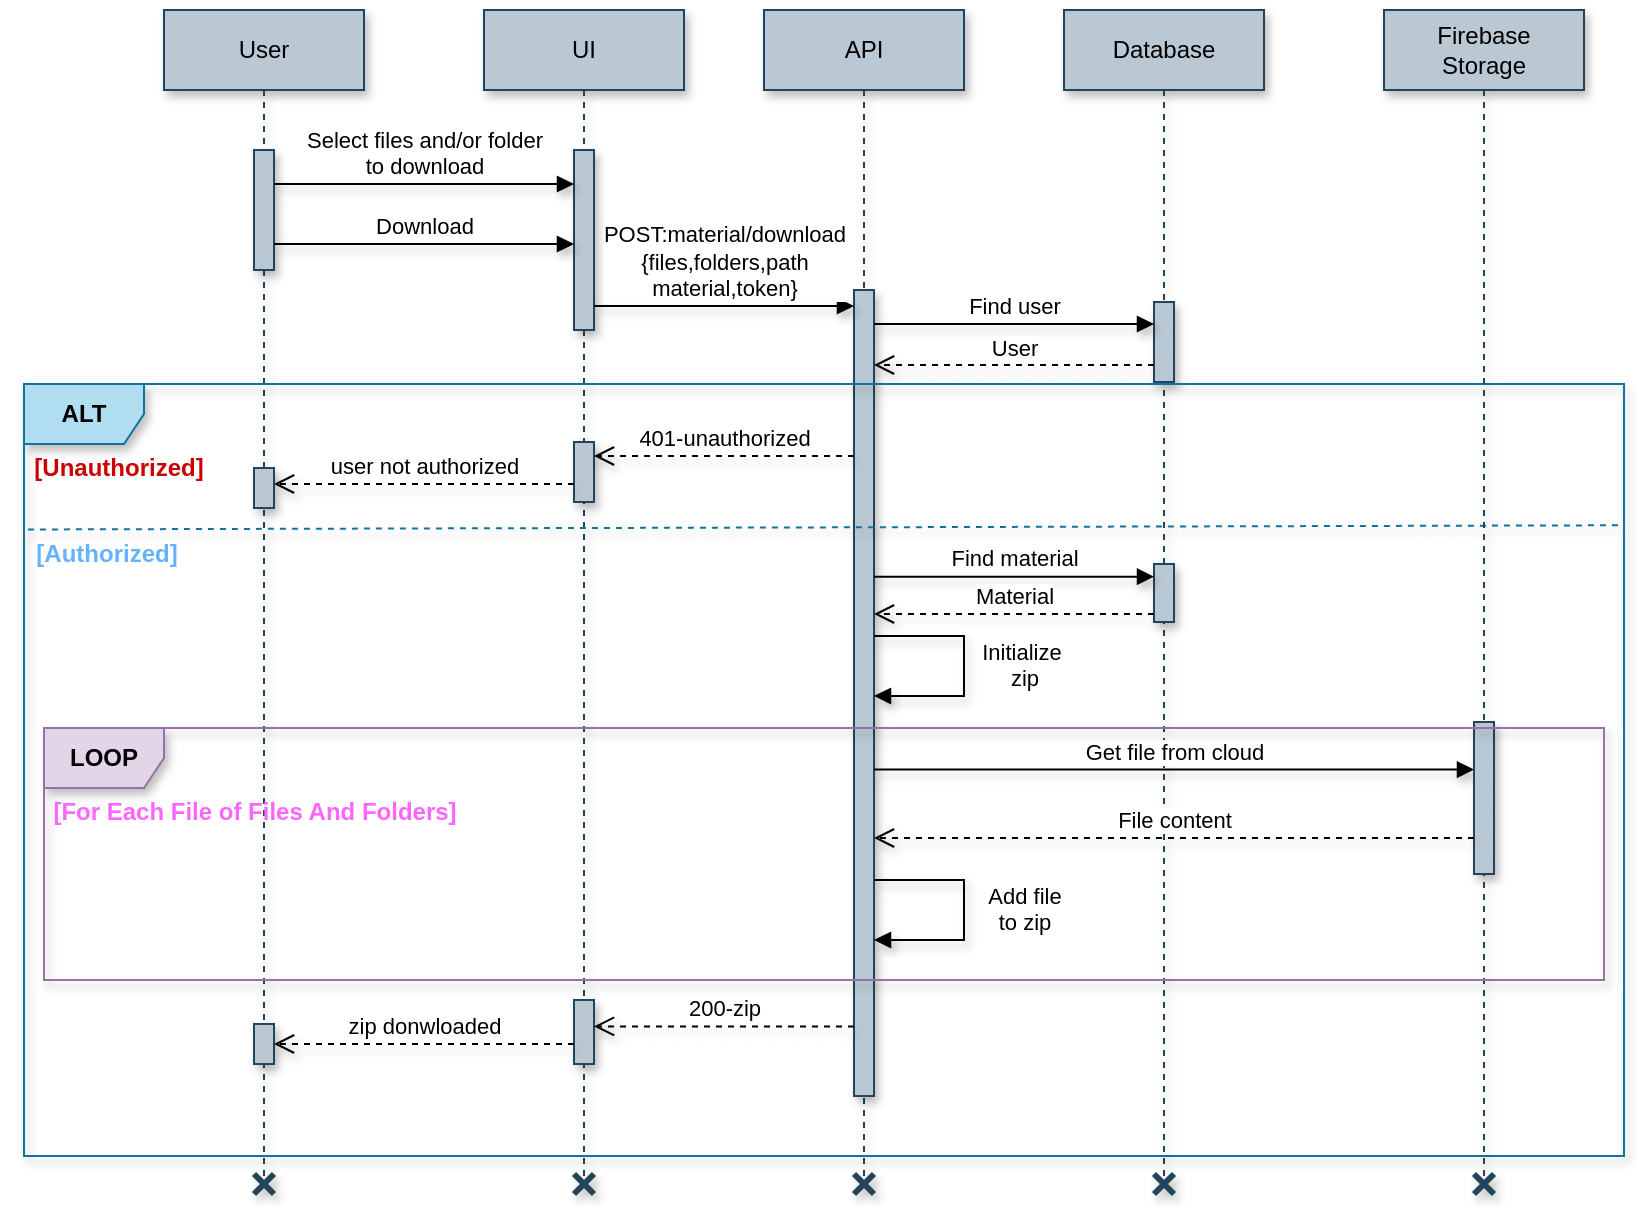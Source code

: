 <mxfile version="24.2.0" type="device">
  <diagram name="Page-1" id="E-Kpoddx9fXxOGg9oX4y">
    <mxGraphModel dx="2336" dy="619" grid="1" gridSize="10" guides="1" tooltips="1" connect="1" arrows="1" fold="1" page="1" pageScale="1" pageWidth="1169" pageHeight="1654" math="0" shadow="0">
      <root>
        <mxCell id="0" />
        <mxCell id="1" parent="0" />
        <mxCell id="ImFzBhfU0JCTrMEGlSix-1" value="User" style="shape=umlLifeline;perimeter=lifelinePerimeter;whiteSpace=wrap;html=1;container=1;dropTarget=0;collapsible=0;recursiveResize=0;outlineConnect=0;portConstraint=eastwest;newEdgeStyle={&quot;edgeStyle&quot;:&quot;elbowEdgeStyle&quot;,&quot;elbow&quot;:&quot;vertical&quot;,&quot;curved&quot;:0,&quot;rounded&quot;:0};fillColor=#bac8d3;strokeColor=#23445d;shadow=1;" vertex="1" parent="1">
          <mxGeometry x="70" y="527" width="100" height="583" as="geometry" />
        </mxCell>
        <mxCell id="ImFzBhfU0JCTrMEGlSix-2" value="" style="html=1;points=[[0,0,0,0,5],[0,1,0,0,-5],[1,0,0,0,5],[1,1,0,0,-5]];perimeter=orthogonalPerimeter;outlineConnect=0;targetShapes=umlLifeline;portConstraint=eastwest;newEdgeStyle={&quot;curved&quot;:0,&quot;rounded&quot;:0};fillColor=#bac8d3;strokeColor=#23445d;shadow=1;" vertex="1" parent="ImFzBhfU0JCTrMEGlSix-1">
          <mxGeometry x="45" y="70" width="10" height="60" as="geometry" />
        </mxCell>
        <mxCell id="ImFzBhfU0JCTrMEGlSix-3" value="" style="shape=umlDestroy;whiteSpace=wrap;html=1;strokeWidth=3;targetShapes=umlLifeline;fillColor=#bac8d3;strokeColor=#23445d;aspect=fixed;fontStyle=0;shadow=1;" vertex="1" parent="ImFzBhfU0JCTrMEGlSix-1">
          <mxGeometry x="45" y="582" width="10" height="10" as="geometry" />
        </mxCell>
        <mxCell id="ImFzBhfU0JCTrMEGlSix-4" value="UI" style="shape=umlLifeline;perimeter=lifelinePerimeter;whiteSpace=wrap;html=1;container=1;dropTarget=0;collapsible=0;recursiveResize=0;outlineConnect=0;portConstraint=eastwest;newEdgeStyle={&quot;edgeStyle&quot;:&quot;elbowEdgeStyle&quot;,&quot;elbow&quot;:&quot;vertical&quot;,&quot;curved&quot;:0,&quot;rounded&quot;:0};fillColor=#bac8d3;strokeColor=#23445d;shadow=1;" vertex="1" parent="1">
          <mxGeometry x="230" y="527" width="100" height="583" as="geometry" />
        </mxCell>
        <mxCell id="ImFzBhfU0JCTrMEGlSix-5" value="" style="html=1;points=[[0,0,0,0,5],[0,1,0,0,-5],[1,0,0,0,5],[1,1,0,0,-5]];perimeter=orthogonalPerimeter;outlineConnect=0;targetShapes=umlLifeline;portConstraint=eastwest;newEdgeStyle={&quot;curved&quot;:0,&quot;rounded&quot;:0};fillColor=#bac8d3;strokeColor=#23445d;shadow=1;" vertex="1" parent="ImFzBhfU0JCTrMEGlSix-4">
          <mxGeometry x="45" y="70" width="10" height="90" as="geometry" />
        </mxCell>
        <mxCell id="ImFzBhfU0JCTrMEGlSix-6" value="" style="html=1;points=[[0,0,0,0,5],[0,1,0,0,-5],[1,0,0,0,5],[1,1,0,0,-5]];perimeter=orthogonalPerimeter;outlineConnect=0;targetShapes=umlLifeline;portConstraint=eastwest;newEdgeStyle={&quot;curved&quot;:0,&quot;rounded&quot;:0};fillColor=#bac8d3;strokeColor=#23445d;shadow=1;" vertex="1" parent="ImFzBhfU0JCTrMEGlSix-4">
          <mxGeometry x="45" y="216" width="10" height="30" as="geometry" />
        </mxCell>
        <mxCell id="ImFzBhfU0JCTrMEGlSix-7" value="" style="shape=umlDestroy;whiteSpace=wrap;html=1;strokeWidth=3;targetShapes=umlLifeline;fillColor=#bac8d3;strokeColor=#23445d;aspect=fixed;fontStyle=0;shadow=1;" vertex="1" parent="ImFzBhfU0JCTrMEGlSix-4">
          <mxGeometry x="45" y="582" width="10" height="10" as="geometry" />
        </mxCell>
        <mxCell id="ImFzBhfU0JCTrMEGlSix-8" value="API" style="shape=umlLifeline;perimeter=lifelinePerimeter;whiteSpace=wrap;html=1;container=1;dropTarget=0;collapsible=0;recursiveResize=0;outlineConnect=0;portConstraint=eastwest;newEdgeStyle={&quot;edgeStyle&quot;:&quot;elbowEdgeStyle&quot;,&quot;elbow&quot;:&quot;vertical&quot;,&quot;curved&quot;:0,&quot;rounded&quot;:0};fillColor=#bac8d3;strokeColor=#23445d;shadow=1;" vertex="1" parent="1">
          <mxGeometry x="370" y="527" width="100" height="583" as="geometry" />
        </mxCell>
        <mxCell id="ImFzBhfU0JCTrMEGlSix-9" value="" style="html=1;points=[[0,0,0,0,5],[0,1,0,0,-5],[1,0,0,0,5],[1,1,0,0,-5]];perimeter=orthogonalPerimeter;outlineConnect=0;targetShapes=umlLifeline;portConstraint=eastwest;newEdgeStyle={&quot;curved&quot;:0,&quot;rounded&quot;:0};fillColor=#bac8d3;strokeColor=#23445d;shadow=1;" vertex="1" parent="ImFzBhfU0JCTrMEGlSix-8">
          <mxGeometry x="45" y="140" width="10" height="403" as="geometry" />
        </mxCell>
        <mxCell id="ImFzBhfU0JCTrMEGlSix-10" value="" style="shape=umlDestroy;whiteSpace=wrap;html=1;strokeWidth=3;targetShapes=umlLifeline;fillColor=#bac8d3;strokeColor=#23445d;aspect=fixed;fontStyle=0;shadow=1;" vertex="1" parent="ImFzBhfU0JCTrMEGlSix-8">
          <mxGeometry x="45" y="582" width="10" height="10" as="geometry" />
        </mxCell>
        <mxCell id="ImFzBhfU0JCTrMEGlSix-11" value="Database" style="shape=umlLifeline;perimeter=lifelinePerimeter;whiteSpace=wrap;html=1;container=1;dropTarget=0;collapsible=0;recursiveResize=0;outlineConnect=0;portConstraint=eastwest;newEdgeStyle={&quot;edgeStyle&quot;:&quot;elbowEdgeStyle&quot;,&quot;elbow&quot;:&quot;vertical&quot;,&quot;curved&quot;:0,&quot;rounded&quot;:0};fillColor=#bac8d3;strokeColor=#23445d;shadow=1;" vertex="1" parent="1">
          <mxGeometry x="520" y="527" width="100" height="583" as="geometry" />
        </mxCell>
        <mxCell id="ImFzBhfU0JCTrMEGlSix-12" value="" style="html=1;points=[[0,0,0,0,5],[0,1,0,0,-5],[1,0,0,0,5],[1,1,0,0,-5]];perimeter=orthogonalPerimeter;outlineConnect=0;targetShapes=umlLifeline;portConstraint=eastwest;newEdgeStyle={&quot;curved&quot;:0,&quot;rounded&quot;:0};fillColor=#bac8d3;strokeColor=#23445d;shadow=1;" vertex="1" parent="ImFzBhfU0JCTrMEGlSix-11">
          <mxGeometry x="45" y="146" width="10" height="40" as="geometry" />
        </mxCell>
        <mxCell id="ImFzBhfU0JCTrMEGlSix-13" value="" style="shape=umlDestroy;whiteSpace=wrap;html=1;strokeWidth=3;targetShapes=umlLifeline;fillColor=#bac8d3;strokeColor=#23445d;aspect=fixed;fontStyle=0;shadow=1;" vertex="1" parent="ImFzBhfU0JCTrMEGlSix-11">
          <mxGeometry x="45" y="582" width="10" height="10" as="geometry" />
        </mxCell>
        <mxCell id="ImFzBhfU0JCTrMEGlSix-14" value="Select files and/or folder&lt;div&gt;to download&lt;/div&gt;" style="html=1;verticalAlign=bottom;endArrow=block;curved=0;rounded=0;shadow=1;" edge="1" parent="1">
          <mxGeometry width="80" relative="1" as="geometry">
            <mxPoint x="125" y="614.0" as="sourcePoint" />
            <mxPoint x="275" y="614.0" as="targetPoint" />
          </mxGeometry>
        </mxCell>
        <mxCell id="ImFzBhfU0JCTrMEGlSix-15" value="POST:material/download&lt;div&gt;{files,folders,path&lt;/div&gt;&lt;div&gt;material,token}&lt;/div&gt;" style="html=1;verticalAlign=bottom;endArrow=block;curved=0;rounded=0;shadow=1;" edge="1" parent="1">
          <mxGeometry width="80" relative="1" as="geometry">
            <mxPoint x="285" y="675" as="sourcePoint" />
            <mxPoint x="415" y="675" as="targetPoint" />
          </mxGeometry>
        </mxCell>
        <mxCell id="ImFzBhfU0JCTrMEGlSix-16" value="Find user" style="html=1;verticalAlign=bottom;endArrow=block;curved=0;rounded=0;shadow=1;" edge="1" parent="1">
          <mxGeometry width="80" relative="1" as="geometry">
            <mxPoint x="425" y="684" as="sourcePoint" />
            <mxPoint x="565" y="684" as="targetPoint" />
          </mxGeometry>
        </mxCell>
        <mxCell id="ImFzBhfU0JCTrMEGlSix-17" value="User" style="html=1;verticalAlign=bottom;endArrow=open;dashed=1;endSize=8;curved=0;rounded=0;shadow=1;" edge="1" parent="1">
          <mxGeometry relative="1" as="geometry">
            <mxPoint x="565.0" y="704.5" as="sourcePoint" />
            <mxPoint x="425.0" y="704.5" as="targetPoint" />
          </mxGeometry>
        </mxCell>
        <mxCell id="ImFzBhfU0JCTrMEGlSix-18" value="ALT" style="shape=umlFrame;whiteSpace=wrap;html=1;pointerEvents=0;width=60;height=30;fillColor=#b1ddf0;strokeColor=#10739e;fontStyle=1;shadow=1;" vertex="1" parent="1">
          <mxGeometry y="714" width="800" height="386" as="geometry" />
        </mxCell>
        <mxCell id="ImFzBhfU0JCTrMEGlSix-19" value="&lt;b&gt;&lt;font color=&quot;#cc0000&quot;&gt;[Unauthorized]&lt;/font&gt;&lt;/b&gt;" style="text;html=1;align=center;verticalAlign=middle;resizable=0;points=[];autosize=1;strokeColor=none;fillColor=none;shadow=1;" vertex="1" parent="1">
          <mxGeometry x="-8" y="741" width="110" height="30" as="geometry" />
        </mxCell>
        <mxCell id="ImFzBhfU0JCTrMEGlSix-20" value="401-unauthorized" style="html=1;verticalAlign=bottom;endArrow=open;dashed=1;endSize=8;curved=0;rounded=0;shadow=1;" edge="1" parent="1">
          <mxGeometry relative="1" as="geometry">
            <mxPoint x="415" y="750.0" as="sourcePoint" />
            <mxPoint x="285" y="750.0" as="targetPoint" />
          </mxGeometry>
        </mxCell>
        <mxCell id="ImFzBhfU0JCTrMEGlSix-21" value="user not authorized" style="html=1;verticalAlign=bottom;endArrow=open;dashed=1;endSize=8;curved=0;rounded=0;shadow=1;" edge="1" parent="1">
          <mxGeometry relative="1" as="geometry">
            <mxPoint x="275" y="764" as="sourcePoint" />
            <mxPoint x="125" y="764" as="targetPoint" />
          </mxGeometry>
        </mxCell>
        <mxCell id="ImFzBhfU0JCTrMEGlSix-22" value="" style="html=1;points=[[0,0,0,0,5],[0,1,0,0,-5],[1,0,0,0,5],[1,1,0,0,-5]];perimeter=orthogonalPerimeter;outlineConnect=0;targetShapes=umlLifeline;portConstraint=eastwest;newEdgeStyle={&quot;curved&quot;:0,&quot;rounded&quot;:0};fillColor=#bac8d3;strokeColor=#23445d;shadow=1;" vertex="1" parent="1">
          <mxGeometry x="115" y="756" width="10" height="20" as="geometry" />
        </mxCell>
        <mxCell id="ImFzBhfU0JCTrMEGlSix-23" value="" style="endArrow=none;dashed=1;html=1;rounded=0;fillColor=#b1ddf0;strokeColor=#10739e;fontStyle=1;exitX=0;exitY=0.305;exitDx=0;exitDy=0;exitPerimeter=0;entryX=0.999;entryY=0.183;entryDx=0;entryDy=0;entryPerimeter=0;shadow=1;" edge="1" parent="1" target="ImFzBhfU0JCTrMEGlSix-18">
          <mxGeometry width="50" height="50" relative="1" as="geometry">
            <mxPoint x="1.95" y="786.74" as="sourcePoint" />
            <mxPoint x="650.0" y="786.0" as="targetPoint" />
          </mxGeometry>
        </mxCell>
        <mxCell id="ImFzBhfU0JCTrMEGlSix-24" value="&lt;b&gt;&lt;font color=&quot;#66b2ff&quot;&gt;[Authorized]&lt;/font&gt;&lt;/b&gt;" style="text;html=1;align=center;verticalAlign=middle;resizable=0;points=[];autosize=1;strokeColor=none;fillColor=none;shadow=1;" vertex="1" parent="1">
          <mxGeometry x="-4" y="784" width="90" height="30" as="geometry" />
        </mxCell>
        <mxCell id="ImFzBhfU0JCTrMEGlSix-25" value="" style="html=1;points=[[0,0,0,0,5],[0,1,0,0,-5],[1,0,0,0,5],[1,1,0,0,-5]];perimeter=orthogonalPerimeter;outlineConnect=0;targetShapes=umlLifeline;portConstraint=eastwest;newEdgeStyle={&quot;curved&quot;:0,&quot;rounded&quot;:0};fillColor=#bac8d3;strokeColor=#23445d;shadow=1;" vertex="1" parent="1">
          <mxGeometry x="275" y="1022" width="10" height="32" as="geometry" />
        </mxCell>
        <mxCell id="ImFzBhfU0JCTrMEGlSix-26" value="" style="html=1;points=[[0,0,0,0,5],[0,1,0,0,-5],[1,0,0,0,5],[1,1,0,0,-5]];perimeter=orthogonalPerimeter;outlineConnect=0;targetShapes=umlLifeline;portConstraint=eastwest;newEdgeStyle={&quot;curved&quot;:0,&quot;rounded&quot;:0};fillColor=#bac8d3;strokeColor=#23445d;shadow=1;" vertex="1" parent="1">
          <mxGeometry x="115" y="1034" width="10" height="20" as="geometry" />
        </mxCell>
        <mxCell id="ImFzBhfU0JCTrMEGlSix-27" value="zip donwloaded" style="html=1;verticalAlign=bottom;endArrow=open;dashed=1;endSize=8;curved=0;rounded=0;shadow=1;" edge="1" parent="1">
          <mxGeometry relative="1" as="geometry">
            <mxPoint x="275" y="1044" as="sourcePoint" />
            <mxPoint x="125" y="1044" as="targetPoint" />
          </mxGeometry>
        </mxCell>
        <mxCell id="ImFzBhfU0JCTrMEGlSix-28" value="Get file from cloud" style="html=1;verticalAlign=bottom;endArrow=block;curved=0;rounded=0;shadow=1;" edge="1" parent="1">
          <mxGeometry width="80" relative="1" as="geometry">
            <mxPoint x="425" y="906.78" as="sourcePoint" />
            <mxPoint x="725" y="906.78" as="targetPoint" />
          </mxGeometry>
        </mxCell>
        <mxCell id="ImFzBhfU0JCTrMEGlSix-29" value="" style="html=1;points=[[0,0,0,0,5],[0,1,0,0,-5],[1,0,0,0,5],[1,1,0,0,-5]];perimeter=orthogonalPerimeter;outlineConnect=0;targetShapes=umlLifeline;portConstraint=eastwest;newEdgeStyle={&quot;curved&quot;:0,&quot;rounded&quot;:0};fillColor=#bac8d3;strokeColor=#23445d;shadow=1;" vertex="1" parent="1">
          <mxGeometry x="565" y="804" width="10" height="29" as="geometry" />
        </mxCell>
        <mxCell id="ImFzBhfU0JCTrMEGlSix-30" value="200-zip" style="html=1;verticalAlign=bottom;endArrow=open;dashed=1;endSize=8;curved=0;rounded=0;entryX=1;entryY=0;entryDx=0;entryDy=5;entryPerimeter=0;shadow=1;" edge="1" parent="1">
          <mxGeometry relative="1" as="geometry">
            <mxPoint x="415" y="1035.22" as="sourcePoint" />
            <mxPoint x="285" y="1035.22" as="targetPoint" />
          </mxGeometry>
        </mxCell>
        <mxCell id="ImFzBhfU0JCTrMEGlSix-31" value="Firebase&lt;div&gt;Storage&lt;/div&gt;" style="shape=umlLifeline;perimeter=lifelinePerimeter;whiteSpace=wrap;html=1;container=1;dropTarget=0;collapsible=0;recursiveResize=0;outlineConnect=0;portConstraint=eastwest;newEdgeStyle={&quot;edgeStyle&quot;:&quot;elbowEdgeStyle&quot;,&quot;elbow&quot;:&quot;vertical&quot;,&quot;curved&quot;:0,&quot;rounded&quot;:0};fillColor=#bac8d3;strokeColor=#23445d;shadow=1;" vertex="1" parent="1">
          <mxGeometry x="680" y="527" width="100" height="583" as="geometry" />
        </mxCell>
        <mxCell id="ImFzBhfU0JCTrMEGlSix-32" value="" style="html=1;points=[[0,0,0,0,5],[0,1,0,0,-5],[1,0,0,0,5],[1,1,0,0,-5]];perimeter=orthogonalPerimeter;outlineConnect=0;targetShapes=umlLifeline;portConstraint=eastwest;newEdgeStyle={&quot;curved&quot;:0,&quot;rounded&quot;:0};fillColor=#bac8d3;strokeColor=#23445d;shadow=1;" vertex="1" parent="ImFzBhfU0JCTrMEGlSix-31">
          <mxGeometry x="45" y="356" width="10" height="76" as="geometry" />
        </mxCell>
        <mxCell id="ImFzBhfU0JCTrMEGlSix-33" value="" style="shape=umlDestroy;whiteSpace=wrap;html=1;strokeWidth=3;targetShapes=umlLifeline;fillColor=#bac8d3;strokeColor=#23445d;aspect=fixed;fontStyle=0;shadow=1;" vertex="1" parent="ImFzBhfU0JCTrMEGlSix-31">
          <mxGeometry x="45" y="582" width="10" height="10" as="geometry" />
        </mxCell>
        <mxCell id="ImFzBhfU0JCTrMEGlSix-34" value="Find material" style="html=1;verticalAlign=bottom;endArrow=block;curved=0;rounded=0;shadow=1;" edge="1" parent="1">
          <mxGeometry width="80" relative="1" as="geometry">
            <mxPoint x="425" y="810.33" as="sourcePoint" />
            <mxPoint x="565" y="810.33" as="targetPoint" />
          </mxGeometry>
        </mxCell>
        <mxCell id="ImFzBhfU0JCTrMEGlSix-35" value="File content" style="html=1;verticalAlign=bottom;endArrow=open;dashed=1;endSize=8;curved=0;rounded=0;shadow=1;" edge="1" parent="1">
          <mxGeometry relative="1" as="geometry">
            <mxPoint x="725" y="941" as="sourcePoint" />
            <mxPoint x="425" y="941" as="targetPoint" />
          </mxGeometry>
        </mxCell>
        <mxCell id="ImFzBhfU0JCTrMEGlSix-36" value="Material" style="html=1;verticalAlign=bottom;endArrow=open;dashed=1;endSize=8;curved=0;rounded=0;shadow=1;" edge="1" parent="1">
          <mxGeometry relative="1" as="geometry">
            <mxPoint x="565.0" y="829" as="sourcePoint" />
            <mxPoint x="425.0" y="829" as="targetPoint" />
          </mxGeometry>
        </mxCell>
        <mxCell id="ImFzBhfU0JCTrMEGlSix-37" value="Download" style="html=1;verticalAlign=bottom;endArrow=block;curved=0;rounded=0;shadow=1;" edge="1" parent="1">
          <mxGeometry width="80" relative="1" as="geometry">
            <mxPoint x="125" y="644.0" as="sourcePoint" />
            <mxPoint x="275" y="644.0" as="targetPoint" />
          </mxGeometry>
        </mxCell>
        <mxCell id="ImFzBhfU0JCTrMEGlSix-38" value="LOOP" style="shape=umlFrame;whiteSpace=wrap;html=1;pointerEvents=0;fillColor=#e1d5e7;strokeColor=#9673a6;fontStyle=1;shadow=1;" vertex="1" parent="1">
          <mxGeometry x="10" y="886" width="780" height="126" as="geometry" />
        </mxCell>
        <mxCell id="ImFzBhfU0JCTrMEGlSix-39" value="Add file&lt;div&gt;to zip&lt;/div&gt;" style="html=1;verticalAlign=bottom;endArrow=block;curved=0;rounded=0;shadow=1;" edge="1" parent="1">
          <mxGeometry x="0.25" y="-30" width="80" relative="1" as="geometry">
            <mxPoint x="425.0" y="962.0" as="sourcePoint" />
            <mxPoint x="425" y="992" as="targetPoint" />
            <Array as="points">
              <mxPoint x="470" y="962" />
              <mxPoint x="470" y="992" />
            </Array>
            <mxPoint x="30" y="30" as="offset" />
          </mxGeometry>
        </mxCell>
        <mxCell id="ImFzBhfU0JCTrMEGlSix-40" value="Initialize&amp;nbsp;&lt;div&gt;zip&lt;/div&gt;" style="html=1;verticalAlign=bottom;endArrow=block;curved=0;rounded=0;shadow=1;" edge="1" parent="1">
          <mxGeometry x="0.25" y="-30" width="80" relative="1" as="geometry">
            <mxPoint x="425.0" y="840.0" as="sourcePoint" />
            <mxPoint x="425" y="870" as="targetPoint" />
            <Array as="points">
              <mxPoint x="470" y="840" />
              <mxPoint x="470" y="870" />
            </Array>
            <mxPoint x="30" y="30" as="offset" />
          </mxGeometry>
        </mxCell>
        <mxCell id="ImFzBhfU0JCTrMEGlSix-41" value="&lt;b&gt;&lt;font color=&quot;#ff66ff&quot;&gt;[For Each File of Files And Folders]&lt;/font&gt;&lt;/b&gt;" style="text;html=1;align=center;verticalAlign=middle;resizable=0;points=[];autosize=1;strokeColor=none;fillColor=none;shadow=1;" vertex="1" parent="1">
          <mxGeometry y="913" width="230" height="30" as="geometry" />
        </mxCell>
      </root>
    </mxGraphModel>
  </diagram>
</mxfile>
